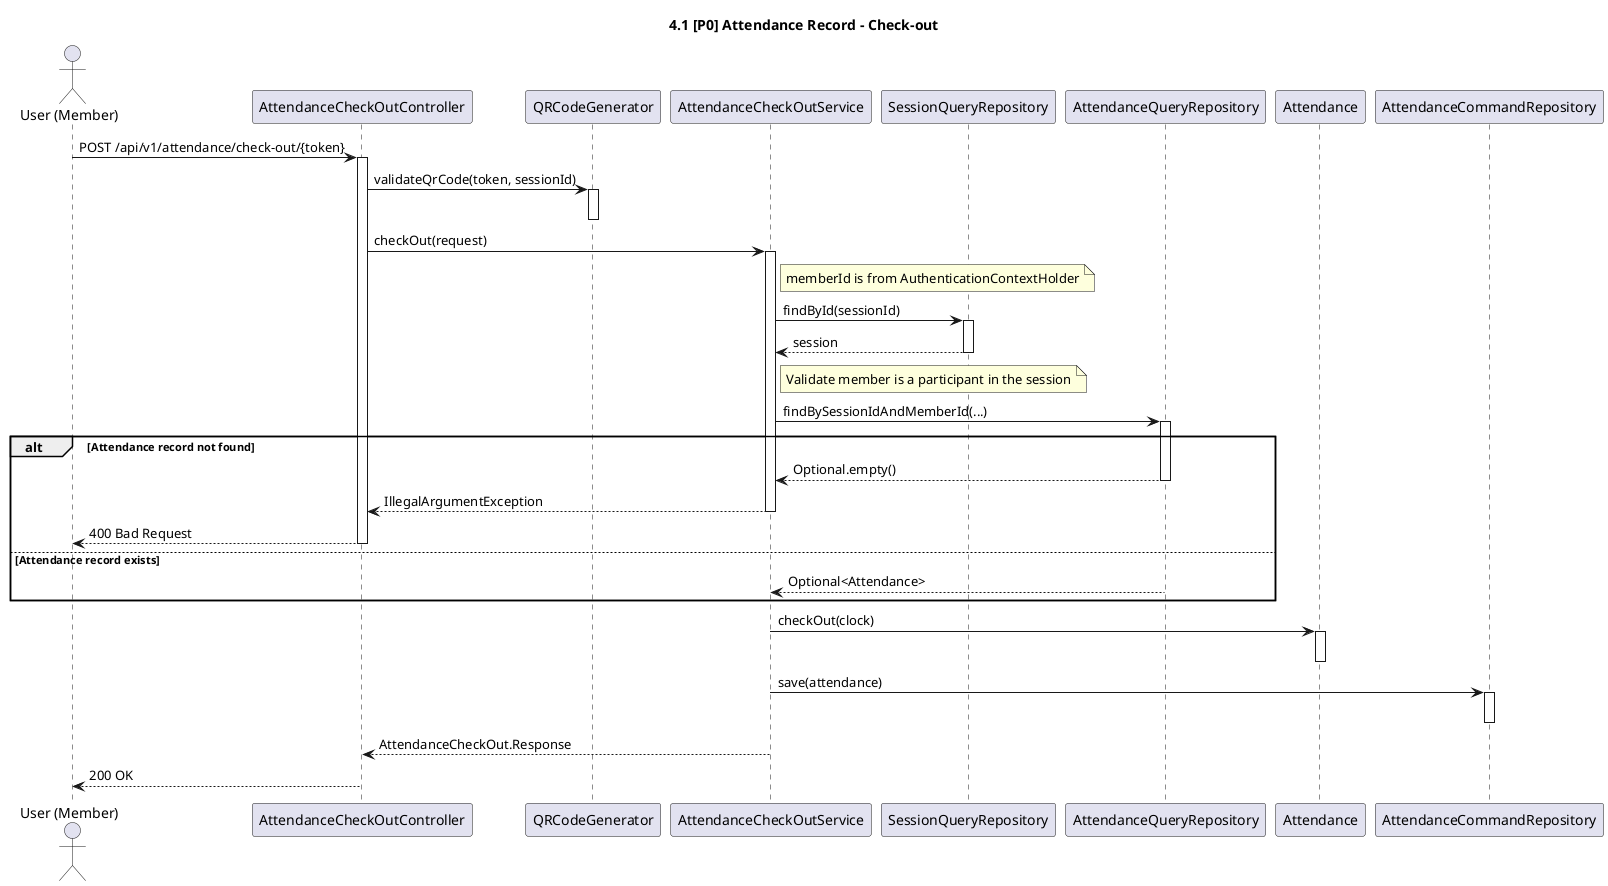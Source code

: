 @startuml

title 4.1 [P0] Attendance Record - Check-out

actor "User (Member)" as User
participant "AttendanceCheckOutController" as Controller
participant "QRCodeGenerator" as QRGenerator
participant "AttendanceCheckOutService" as AppService
participant "SessionQueryRepository" as SessionQueryRepo
participant "AttendanceQueryRepository" as AttendQueryRepo
participant "Attendance" as AttendanceDomain
participant "AttendanceCommandRepository" as AttendCommandRepo

User -> Controller: POST /api/v1/attendance/check-out/{token}
activate Controller

Controller -> QRGenerator: validateQrCode(token, sessionId)
activate QRGenerator
deactivate QRGenerator

Controller -> AppService: checkOut(request)
activate AppService

note right of AppService
  memberId is from AuthenticationContextHolder
end note

AppService -> SessionQueryRepo: findById(sessionId)
activate SessionQueryRepo
SessionQueryRepo --> AppService: session
deactivate SessionQueryRepo

note right of AppService: Validate member is a participant in the session

AppService -> AttendQueryRepo: findBySessionIdAndMemberId(...)
activate AttendQueryRepo
alt Attendance record not found
    AttendQueryRepo --> AppService: Optional.empty()
    deactivate AttendQueryRepo
    AppService --> Controller: IllegalArgumentException
    deactivate AppService
    Controller --> User: 400 Bad Request
    deactivate Controller
else Attendance record exists
    AttendQueryRepo --> AppService: Optional<Attendance>
    deactivate AttendQueryRepo
end


AppService -> AttendanceDomain: checkOut(clock)
activate AttendanceDomain
deactivate AttendanceDomain

AppService -> AttendCommandRepo: save(attendance)
activate AttendCommandRepo
deactivate AttendCommandRepo

AppService --> Controller: AttendanceCheckOut.Response
deactivate AppService

Controller --> User: 200 OK
deactivate Controller

@enduml
